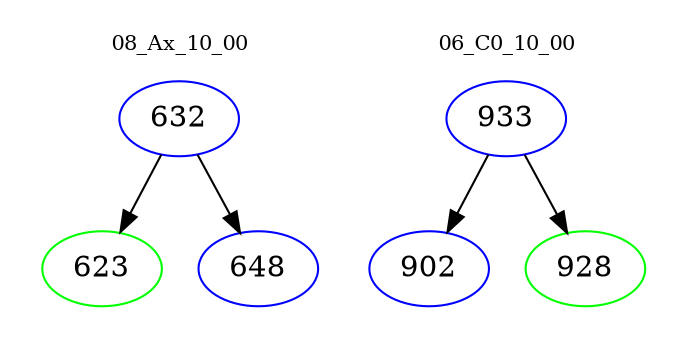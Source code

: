 digraph{
subgraph cluster_0 {
color = white
label = "08_Ax_10_00";
fontsize=10;
T0_632 [label="632", color="blue"]
T0_632 -> T0_623 [color="black"]
T0_623 [label="623", color="green"]
T0_632 -> T0_648 [color="black"]
T0_648 [label="648", color="blue"]
}
subgraph cluster_1 {
color = white
label = "06_C0_10_00";
fontsize=10;
T1_933 [label="933", color="blue"]
T1_933 -> T1_902 [color="black"]
T1_902 [label="902", color="blue"]
T1_933 -> T1_928 [color="black"]
T1_928 [label="928", color="green"]
}
}

